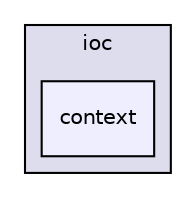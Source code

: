 digraph "src/ioc/context" {
  compound=true
  node [ fontsize="10", fontname="Helvetica"];
  edge [ labelfontsize="10", labelfontname="Helvetica"];
  subgraph clusterdir_132d9c591ce68e492336e5ab1a5b0159 {
    graph [ bgcolor="#ddddee", pencolor="black", label="ioc" fontname="Helvetica", fontsize="10", URL="dir_132d9c591ce68e492336e5ab1a5b0159.html"]
  dir_819738c4db1f9489ae32b03f943bf8f5 [shape=box, label="context", style="filled", fillcolor="#eeeeff", pencolor="black", URL="dir_819738c4db1f9489ae32b03f943bf8f5.html"];
  }
}
